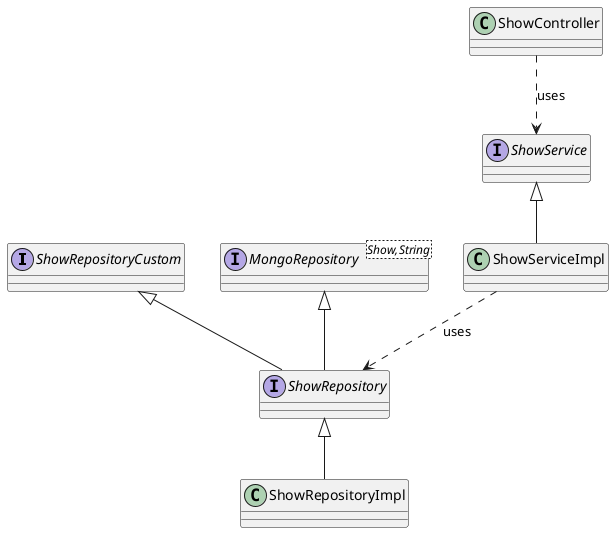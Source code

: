 @startuml

interface ShowRepositoryCustom
interface ShowRepository
interface "MongoRepository<Show,String>" as MongoRepository_Show_String_
MongoRepository_Show_String_ <|-- ShowRepository
ShowRepositoryCustom <|-- ShowRepository
class ShowRepositoryImpl
ShowRepository <|-- ShowRepositoryImpl

interface ShowService
class ShowServiceImpl
ShowService <|-- ShowServiceImpl
ShowServiceImpl ..> ShowRepository : uses

class ShowController
ShowController ..> ShowService: uses

@enduml
